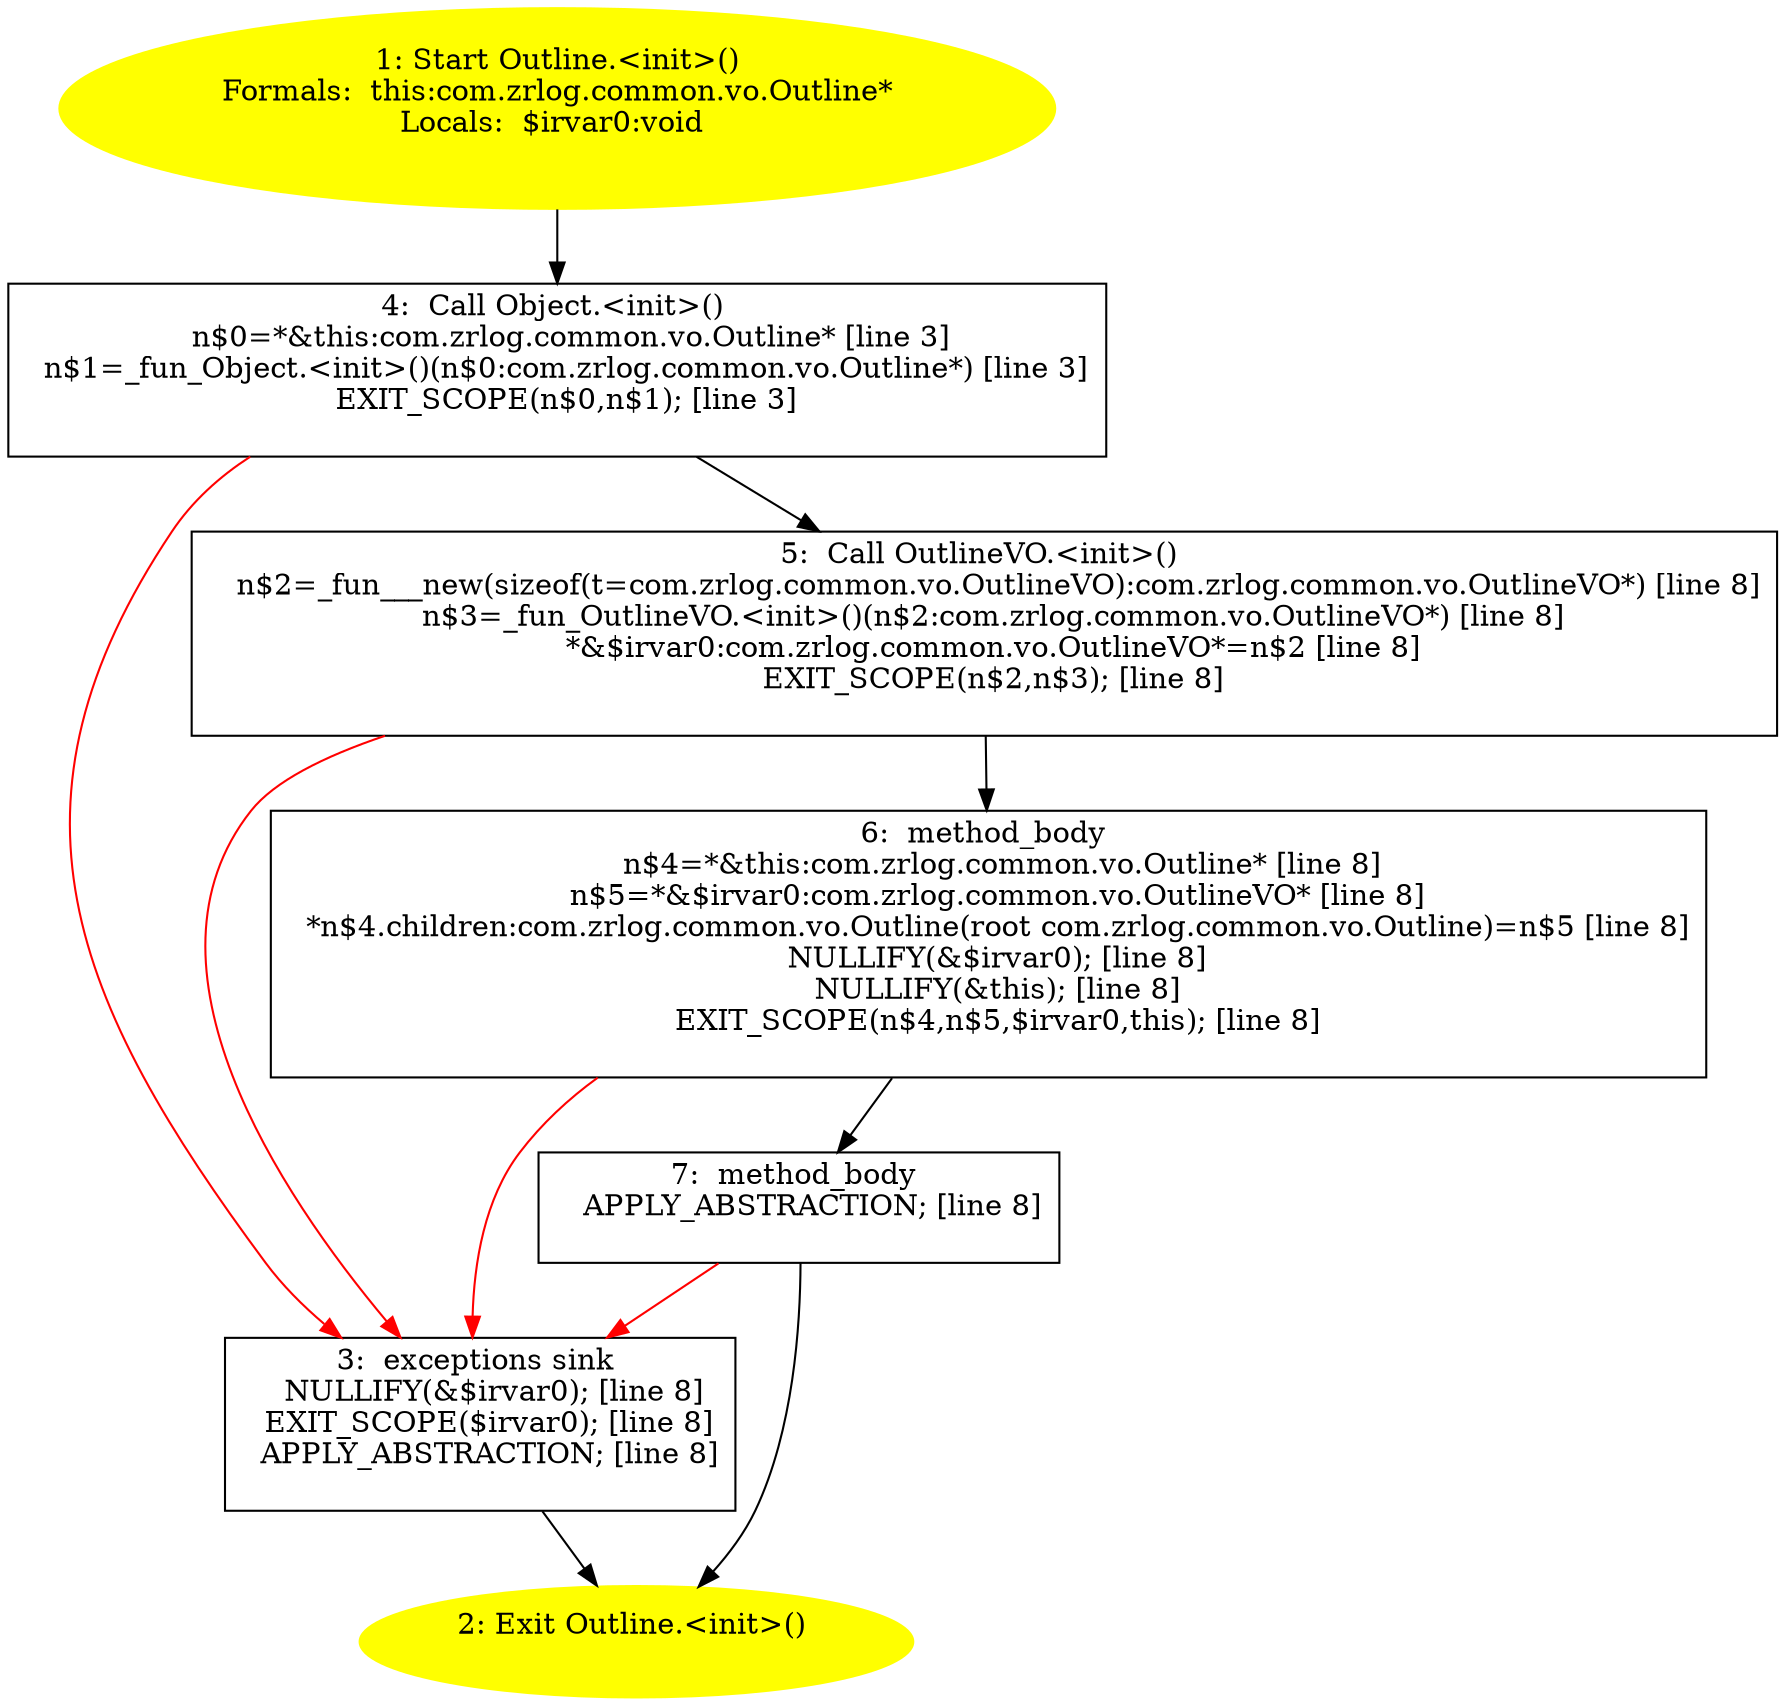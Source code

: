 /* @generated */
digraph cfg {
"com.zrlog.common.vo.Outline.<init>().b4c8305779f594b37b217edf490152ef_1" [label="1: Start Outline.<init>()\nFormals:  this:com.zrlog.common.vo.Outline*\nLocals:  $irvar0:void \n  " color=yellow style=filled]
	

	 "com.zrlog.common.vo.Outline.<init>().b4c8305779f594b37b217edf490152ef_1" -> "com.zrlog.common.vo.Outline.<init>().b4c8305779f594b37b217edf490152ef_4" ;
"com.zrlog.common.vo.Outline.<init>().b4c8305779f594b37b217edf490152ef_2" [label="2: Exit Outline.<init>() \n  " color=yellow style=filled]
	

"com.zrlog.common.vo.Outline.<init>().b4c8305779f594b37b217edf490152ef_3" [label="3:  exceptions sink \n   NULLIFY(&$irvar0); [line 8]\n  EXIT_SCOPE($irvar0); [line 8]\n  APPLY_ABSTRACTION; [line 8]\n " shape="box"]
	

	 "com.zrlog.common.vo.Outline.<init>().b4c8305779f594b37b217edf490152ef_3" -> "com.zrlog.common.vo.Outline.<init>().b4c8305779f594b37b217edf490152ef_2" ;
"com.zrlog.common.vo.Outline.<init>().b4c8305779f594b37b217edf490152ef_4" [label="4:  Call Object.<init>() \n   n$0=*&this:com.zrlog.common.vo.Outline* [line 3]\n  n$1=_fun_Object.<init>()(n$0:com.zrlog.common.vo.Outline*) [line 3]\n  EXIT_SCOPE(n$0,n$1); [line 3]\n " shape="box"]
	

	 "com.zrlog.common.vo.Outline.<init>().b4c8305779f594b37b217edf490152ef_4" -> "com.zrlog.common.vo.Outline.<init>().b4c8305779f594b37b217edf490152ef_5" ;
	 "com.zrlog.common.vo.Outline.<init>().b4c8305779f594b37b217edf490152ef_4" -> "com.zrlog.common.vo.Outline.<init>().b4c8305779f594b37b217edf490152ef_3" [color="red" ];
"com.zrlog.common.vo.Outline.<init>().b4c8305779f594b37b217edf490152ef_5" [label="5:  Call OutlineVO.<init>() \n   n$2=_fun___new(sizeof(t=com.zrlog.common.vo.OutlineVO):com.zrlog.common.vo.OutlineVO*) [line 8]\n  n$3=_fun_OutlineVO.<init>()(n$2:com.zrlog.common.vo.OutlineVO*) [line 8]\n  *&$irvar0:com.zrlog.common.vo.OutlineVO*=n$2 [line 8]\n  EXIT_SCOPE(n$2,n$3); [line 8]\n " shape="box"]
	

	 "com.zrlog.common.vo.Outline.<init>().b4c8305779f594b37b217edf490152ef_5" -> "com.zrlog.common.vo.Outline.<init>().b4c8305779f594b37b217edf490152ef_6" ;
	 "com.zrlog.common.vo.Outline.<init>().b4c8305779f594b37b217edf490152ef_5" -> "com.zrlog.common.vo.Outline.<init>().b4c8305779f594b37b217edf490152ef_3" [color="red" ];
"com.zrlog.common.vo.Outline.<init>().b4c8305779f594b37b217edf490152ef_6" [label="6:  method_body \n   n$4=*&this:com.zrlog.common.vo.Outline* [line 8]\n  n$5=*&$irvar0:com.zrlog.common.vo.OutlineVO* [line 8]\n  *n$4.children:com.zrlog.common.vo.Outline(root com.zrlog.common.vo.Outline)=n$5 [line 8]\n  NULLIFY(&$irvar0); [line 8]\n  NULLIFY(&this); [line 8]\n  EXIT_SCOPE(n$4,n$5,$irvar0,this); [line 8]\n " shape="box"]
	

	 "com.zrlog.common.vo.Outline.<init>().b4c8305779f594b37b217edf490152ef_6" -> "com.zrlog.common.vo.Outline.<init>().b4c8305779f594b37b217edf490152ef_7" ;
	 "com.zrlog.common.vo.Outline.<init>().b4c8305779f594b37b217edf490152ef_6" -> "com.zrlog.common.vo.Outline.<init>().b4c8305779f594b37b217edf490152ef_3" [color="red" ];
"com.zrlog.common.vo.Outline.<init>().b4c8305779f594b37b217edf490152ef_7" [label="7:  method_body \n   APPLY_ABSTRACTION; [line 8]\n " shape="box"]
	

	 "com.zrlog.common.vo.Outline.<init>().b4c8305779f594b37b217edf490152ef_7" -> "com.zrlog.common.vo.Outline.<init>().b4c8305779f594b37b217edf490152ef_2" ;
	 "com.zrlog.common.vo.Outline.<init>().b4c8305779f594b37b217edf490152ef_7" -> "com.zrlog.common.vo.Outline.<init>().b4c8305779f594b37b217edf490152ef_3" [color="red" ];
}

